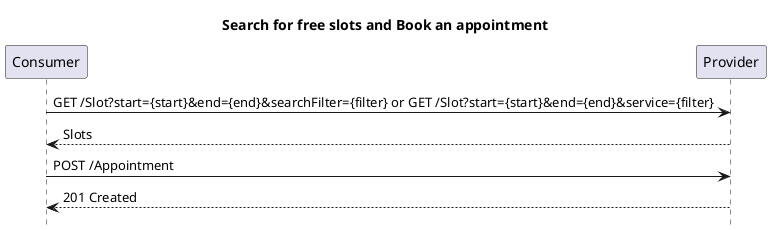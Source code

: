 @startuml

hide footbox

title "Search for free slots and Book an appointment"


participant Consumer
participant Provider


Consumer -> Provider : GET /Slot?start={start}&end={end}&searchFilter={filter} or GET /Slot?start={start}&end={end}&service={filter}
Provider --> Consumer : Slots
Consumer -> Provider : POST /Appointment
Provider --> Consumer : 201 Created


@enduml
